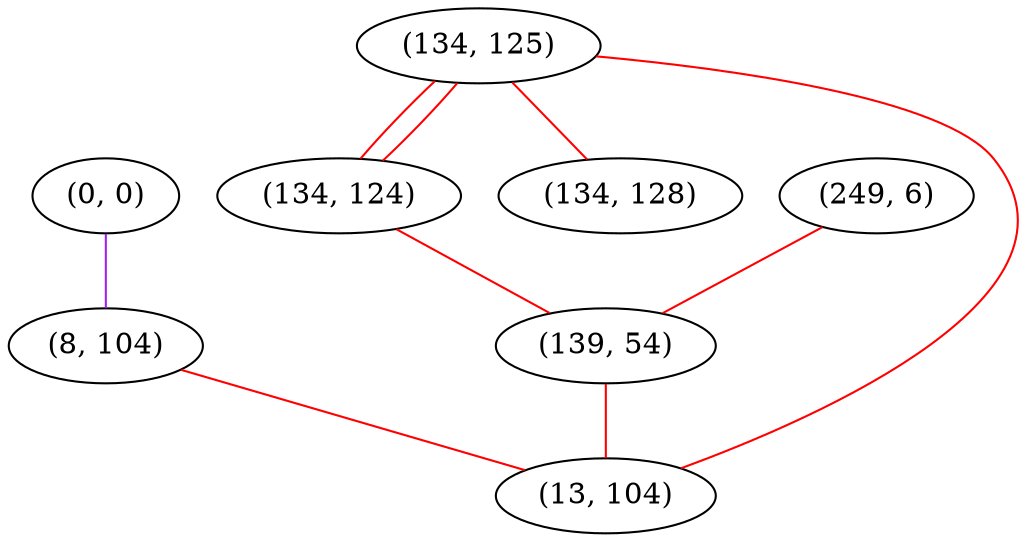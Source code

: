 graph "" {
"(0, 0)";
"(134, 125)";
"(134, 124)";
"(249, 6)";
"(134, 128)";
"(139, 54)";
"(8, 104)";
"(13, 104)";
"(0, 0)" -- "(8, 104)"  [color=purple, key=0, weight=4];
"(134, 125)" -- "(134, 124)"  [color=red, key=0, weight=1];
"(134, 125)" -- "(134, 124)"  [color=red, key=1, weight=1];
"(134, 125)" -- "(134, 128)"  [color=red, key=0, weight=1];
"(134, 125)" -- "(13, 104)"  [color=red, key=0, weight=1];
"(134, 124)" -- "(139, 54)"  [color=red, key=0, weight=1];
"(249, 6)" -- "(139, 54)"  [color=red, key=0, weight=1];
"(139, 54)" -- "(13, 104)"  [color=red, key=0, weight=1];
"(8, 104)" -- "(13, 104)"  [color=red, key=0, weight=1];
}
